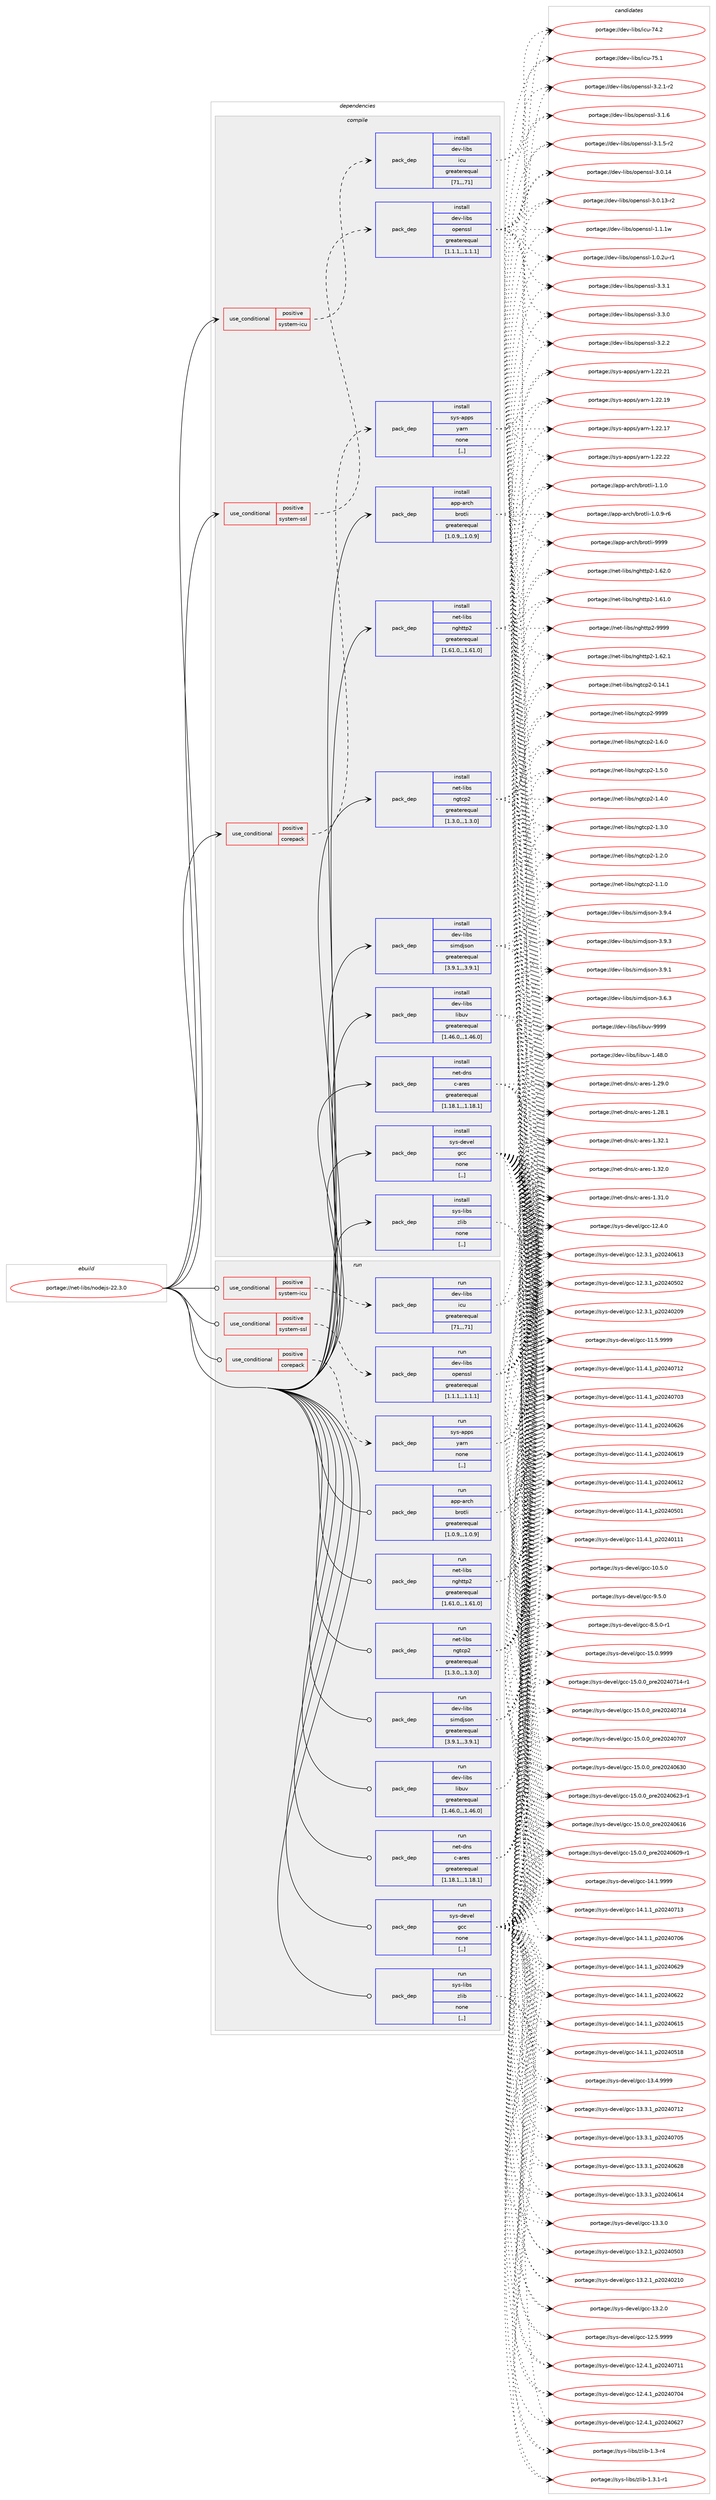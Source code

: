 digraph prolog {

# *************
# Graph options
# *************

newrank=true;
concentrate=true;
compound=true;
graph [rankdir=LR,fontname=Helvetica,fontsize=10,ranksep=1.5];#, ranksep=2.5, nodesep=0.2];
edge  [arrowhead=vee];
node  [fontname=Helvetica,fontsize=10];

# **********
# The ebuild
# **********

subgraph cluster_leftcol {
color=gray;
rank=same;
label=<<i>ebuild</i>>;
id [label="portage://net-libs/nodejs-22.3.0", color=red, width=4, href="../net-libs/nodejs-22.3.0.svg"];
}

# ****************
# The dependencies
# ****************

subgraph cluster_midcol {
color=gray;
label=<<i>dependencies</i>>;
subgraph cluster_compile {
fillcolor="#eeeeee";
style=filled;
label=<<i>compile</i>>;
subgraph cond93689 {
dependency358544 [label=<<TABLE BORDER="0" CELLBORDER="1" CELLSPACING="0" CELLPADDING="4"><TR><TD ROWSPAN="3" CELLPADDING="10">use_conditional</TD></TR><TR><TD>positive</TD></TR><TR><TD>corepack</TD></TR></TABLE>>, shape=none, color=red];
subgraph pack262196 {
dependency358545 [label=<<TABLE BORDER="0" CELLBORDER="1" CELLSPACING="0" CELLPADDING="4" WIDTH="220"><TR><TD ROWSPAN="6" CELLPADDING="30">pack_dep</TD></TR><TR><TD WIDTH="110">install</TD></TR><TR><TD>sys-apps</TD></TR><TR><TD>yarn</TD></TR><TR><TD>none</TD></TR><TR><TD>[,,]</TD></TR></TABLE>>, shape=none, color=blue];
}
dependency358544:e -> dependency358545:w [weight=20,style="dashed",arrowhead="vee"];
}
id:e -> dependency358544:w [weight=20,style="solid",arrowhead="vee"];
subgraph cond93690 {
dependency358546 [label=<<TABLE BORDER="0" CELLBORDER="1" CELLSPACING="0" CELLPADDING="4"><TR><TD ROWSPAN="3" CELLPADDING="10">use_conditional</TD></TR><TR><TD>positive</TD></TR><TR><TD>system-icu</TD></TR></TABLE>>, shape=none, color=red];
subgraph pack262197 {
dependency358547 [label=<<TABLE BORDER="0" CELLBORDER="1" CELLSPACING="0" CELLPADDING="4" WIDTH="220"><TR><TD ROWSPAN="6" CELLPADDING="30">pack_dep</TD></TR><TR><TD WIDTH="110">install</TD></TR><TR><TD>dev-libs</TD></TR><TR><TD>icu</TD></TR><TR><TD>greaterequal</TD></TR><TR><TD>[71,,,71]</TD></TR></TABLE>>, shape=none, color=blue];
}
dependency358546:e -> dependency358547:w [weight=20,style="dashed",arrowhead="vee"];
}
id:e -> dependency358546:w [weight=20,style="solid",arrowhead="vee"];
subgraph cond93691 {
dependency358548 [label=<<TABLE BORDER="0" CELLBORDER="1" CELLSPACING="0" CELLPADDING="4"><TR><TD ROWSPAN="3" CELLPADDING="10">use_conditional</TD></TR><TR><TD>positive</TD></TR><TR><TD>system-ssl</TD></TR></TABLE>>, shape=none, color=red];
subgraph pack262198 {
dependency358549 [label=<<TABLE BORDER="0" CELLBORDER="1" CELLSPACING="0" CELLPADDING="4" WIDTH="220"><TR><TD ROWSPAN="6" CELLPADDING="30">pack_dep</TD></TR><TR><TD WIDTH="110">install</TD></TR><TR><TD>dev-libs</TD></TR><TR><TD>openssl</TD></TR><TR><TD>greaterequal</TD></TR><TR><TD>[1.1.1,,,1.1.1]</TD></TR></TABLE>>, shape=none, color=blue];
}
dependency358548:e -> dependency358549:w [weight=20,style="dashed",arrowhead="vee"];
}
id:e -> dependency358548:w [weight=20,style="solid",arrowhead="vee"];
subgraph pack262199 {
dependency358550 [label=<<TABLE BORDER="0" CELLBORDER="1" CELLSPACING="0" CELLPADDING="4" WIDTH="220"><TR><TD ROWSPAN="6" CELLPADDING="30">pack_dep</TD></TR><TR><TD WIDTH="110">install</TD></TR><TR><TD>app-arch</TD></TR><TR><TD>brotli</TD></TR><TR><TD>greaterequal</TD></TR><TR><TD>[1.0.9,,,1.0.9]</TD></TR></TABLE>>, shape=none, color=blue];
}
id:e -> dependency358550:w [weight=20,style="solid",arrowhead="vee"];
subgraph pack262200 {
dependency358551 [label=<<TABLE BORDER="0" CELLBORDER="1" CELLSPACING="0" CELLPADDING="4" WIDTH="220"><TR><TD ROWSPAN="6" CELLPADDING="30">pack_dep</TD></TR><TR><TD WIDTH="110">install</TD></TR><TR><TD>dev-libs</TD></TR><TR><TD>libuv</TD></TR><TR><TD>greaterequal</TD></TR><TR><TD>[1.46.0,,,1.46.0]</TD></TR></TABLE>>, shape=none, color=blue];
}
id:e -> dependency358551:w [weight=20,style="solid",arrowhead="vee"];
subgraph pack262201 {
dependency358552 [label=<<TABLE BORDER="0" CELLBORDER="1" CELLSPACING="0" CELLPADDING="4" WIDTH="220"><TR><TD ROWSPAN="6" CELLPADDING="30">pack_dep</TD></TR><TR><TD WIDTH="110">install</TD></TR><TR><TD>dev-libs</TD></TR><TR><TD>simdjson</TD></TR><TR><TD>greaterequal</TD></TR><TR><TD>[3.9.1,,,3.9.1]</TD></TR></TABLE>>, shape=none, color=blue];
}
id:e -> dependency358552:w [weight=20,style="solid",arrowhead="vee"];
subgraph pack262202 {
dependency358553 [label=<<TABLE BORDER="0" CELLBORDER="1" CELLSPACING="0" CELLPADDING="4" WIDTH="220"><TR><TD ROWSPAN="6" CELLPADDING="30">pack_dep</TD></TR><TR><TD WIDTH="110">install</TD></TR><TR><TD>net-dns</TD></TR><TR><TD>c-ares</TD></TR><TR><TD>greaterequal</TD></TR><TR><TD>[1.18.1,,,1.18.1]</TD></TR></TABLE>>, shape=none, color=blue];
}
id:e -> dependency358553:w [weight=20,style="solid",arrowhead="vee"];
subgraph pack262203 {
dependency358554 [label=<<TABLE BORDER="0" CELLBORDER="1" CELLSPACING="0" CELLPADDING="4" WIDTH="220"><TR><TD ROWSPAN="6" CELLPADDING="30">pack_dep</TD></TR><TR><TD WIDTH="110">install</TD></TR><TR><TD>net-libs</TD></TR><TR><TD>nghttp2</TD></TR><TR><TD>greaterequal</TD></TR><TR><TD>[1.61.0,,,1.61.0]</TD></TR></TABLE>>, shape=none, color=blue];
}
id:e -> dependency358554:w [weight=20,style="solid",arrowhead="vee"];
subgraph pack262204 {
dependency358555 [label=<<TABLE BORDER="0" CELLBORDER="1" CELLSPACING="0" CELLPADDING="4" WIDTH="220"><TR><TD ROWSPAN="6" CELLPADDING="30">pack_dep</TD></TR><TR><TD WIDTH="110">install</TD></TR><TR><TD>net-libs</TD></TR><TR><TD>ngtcp2</TD></TR><TR><TD>greaterequal</TD></TR><TR><TD>[1.3.0,,,1.3.0]</TD></TR></TABLE>>, shape=none, color=blue];
}
id:e -> dependency358555:w [weight=20,style="solid",arrowhead="vee"];
subgraph pack262205 {
dependency358556 [label=<<TABLE BORDER="0" CELLBORDER="1" CELLSPACING="0" CELLPADDING="4" WIDTH="220"><TR><TD ROWSPAN="6" CELLPADDING="30">pack_dep</TD></TR><TR><TD WIDTH="110">install</TD></TR><TR><TD>sys-devel</TD></TR><TR><TD>gcc</TD></TR><TR><TD>none</TD></TR><TR><TD>[,,]</TD></TR></TABLE>>, shape=none, color=blue];
}
id:e -> dependency358556:w [weight=20,style="solid",arrowhead="vee"];
subgraph pack262206 {
dependency358557 [label=<<TABLE BORDER="0" CELLBORDER="1" CELLSPACING="0" CELLPADDING="4" WIDTH="220"><TR><TD ROWSPAN="6" CELLPADDING="30">pack_dep</TD></TR><TR><TD WIDTH="110">install</TD></TR><TR><TD>sys-libs</TD></TR><TR><TD>zlib</TD></TR><TR><TD>none</TD></TR><TR><TD>[,,]</TD></TR></TABLE>>, shape=none, color=blue];
}
id:e -> dependency358557:w [weight=20,style="solid",arrowhead="vee"];
}
subgraph cluster_compileandrun {
fillcolor="#eeeeee";
style=filled;
label=<<i>compile and run</i>>;
}
subgraph cluster_run {
fillcolor="#eeeeee";
style=filled;
label=<<i>run</i>>;
subgraph cond93692 {
dependency358558 [label=<<TABLE BORDER="0" CELLBORDER="1" CELLSPACING="0" CELLPADDING="4"><TR><TD ROWSPAN="3" CELLPADDING="10">use_conditional</TD></TR><TR><TD>positive</TD></TR><TR><TD>corepack</TD></TR></TABLE>>, shape=none, color=red];
subgraph pack262207 {
dependency358559 [label=<<TABLE BORDER="0" CELLBORDER="1" CELLSPACING="0" CELLPADDING="4" WIDTH="220"><TR><TD ROWSPAN="6" CELLPADDING="30">pack_dep</TD></TR><TR><TD WIDTH="110">run</TD></TR><TR><TD>sys-apps</TD></TR><TR><TD>yarn</TD></TR><TR><TD>none</TD></TR><TR><TD>[,,]</TD></TR></TABLE>>, shape=none, color=blue];
}
dependency358558:e -> dependency358559:w [weight=20,style="dashed",arrowhead="vee"];
}
id:e -> dependency358558:w [weight=20,style="solid",arrowhead="odot"];
subgraph cond93693 {
dependency358560 [label=<<TABLE BORDER="0" CELLBORDER="1" CELLSPACING="0" CELLPADDING="4"><TR><TD ROWSPAN="3" CELLPADDING="10">use_conditional</TD></TR><TR><TD>positive</TD></TR><TR><TD>system-icu</TD></TR></TABLE>>, shape=none, color=red];
subgraph pack262208 {
dependency358561 [label=<<TABLE BORDER="0" CELLBORDER="1" CELLSPACING="0" CELLPADDING="4" WIDTH="220"><TR><TD ROWSPAN="6" CELLPADDING="30">pack_dep</TD></TR><TR><TD WIDTH="110">run</TD></TR><TR><TD>dev-libs</TD></TR><TR><TD>icu</TD></TR><TR><TD>greaterequal</TD></TR><TR><TD>[71,,,71]</TD></TR></TABLE>>, shape=none, color=blue];
}
dependency358560:e -> dependency358561:w [weight=20,style="dashed",arrowhead="vee"];
}
id:e -> dependency358560:w [weight=20,style="solid",arrowhead="odot"];
subgraph cond93694 {
dependency358562 [label=<<TABLE BORDER="0" CELLBORDER="1" CELLSPACING="0" CELLPADDING="4"><TR><TD ROWSPAN="3" CELLPADDING="10">use_conditional</TD></TR><TR><TD>positive</TD></TR><TR><TD>system-ssl</TD></TR></TABLE>>, shape=none, color=red];
subgraph pack262209 {
dependency358563 [label=<<TABLE BORDER="0" CELLBORDER="1" CELLSPACING="0" CELLPADDING="4" WIDTH="220"><TR><TD ROWSPAN="6" CELLPADDING="30">pack_dep</TD></TR><TR><TD WIDTH="110">run</TD></TR><TR><TD>dev-libs</TD></TR><TR><TD>openssl</TD></TR><TR><TD>greaterequal</TD></TR><TR><TD>[1.1.1,,,1.1.1]</TD></TR></TABLE>>, shape=none, color=blue];
}
dependency358562:e -> dependency358563:w [weight=20,style="dashed",arrowhead="vee"];
}
id:e -> dependency358562:w [weight=20,style="solid",arrowhead="odot"];
subgraph pack262210 {
dependency358564 [label=<<TABLE BORDER="0" CELLBORDER="1" CELLSPACING="0" CELLPADDING="4" WIDTH="220"><TR><TD ROWSPAN="6" CELLPADDING="30">pack_dep</TD></TR><TR><TD WIDTH="110">run</TD></TR><TR><TD>app-arch</TD></TR><TR><TD>brotli</TD></TR><TR><TD>greaterequal</TD></TR><TR><TD>[1.0.9,,,1.0.9]</TD></TR></TABLE>>, shape=none, color=blue];
}
id:e -> dependency358564:w [weight=20,style="solid",arrowhead="odot"];
subgraph pack262211 {
dependency358565 [label=<<TABLE BORDER="0" CELLBORDER="1" CELLSPACING="0" CELLPADDING="4" WIDTH="220"><TR><TD ROWSPAN="6" CELLPADDING="30">pack_dep</TD></TR><TR><TD WIDTH="110">run</TD></TR><TR><TD>dev-libs</TD></TR><TR><TD>libuv</TD></TR><TR><TD>greaterequal</TD></TR><TR><TD>[1.46.0,,,1.46.0]</TD></TR></TABLE>>, shape=none, color=blue];
}
id:e -> dependency358565:w [weight=20,style="solid",arrowhead="odot"];
subgraph pack262212 {
dependency358566 [label=<<TABLE BORDER="0" CELLBORDER="1" CELLSPACING="0" CELLPADDING="4" WIDTH="220"><TR><TD ROWSPAN="6" CELLPADDING="30">pack_dep</TD></TR><TR><TD WIDTH="110">run</TD></TR><TR><TD>dev-libs</TD></TR><TR><TD>simdjson</TD></TR><TR><TD>greaterequal</TD></TR><TR><TD>[3.9.1,,,3.9.1]</TD></TR></TABLE>>, shape=none, color=blue];
}
id:e -> dependency358566:w [weight=20,style="solid",arrowhead="odot"];
subgraph pack262213 {
dependency358567 [label=<<TABLE BORDER="0" CELLBORDER="1" CELLSPACING="0" CELLPADDING="4" WIDTH="220"><TR><TD ROWSPAN="6" CELLPADDING="30">pack_dep</TD></TR><TR><TD WIDTH="110">run</TD></TR><TR><TD>net-dns</TD></TR><TR><TD>c-ares</TD></TR><TR><TD>greaterequal</TD></TR><TR><TD>[1.18.1,,,1.18.1]</TD></TR></TABLE>>, shape=none, color=blue];
}
id:e -> dependency358567:w [weight=20,style="solid",arrowhead="odot"];
subgraph pack262214 {
dependency358568 [label=<<TABLE BORDER="0" CELLBORDER="1" CELLSPACING="0" CELLPADDING="4" WIDTH="220"><TR><TD ROWSPAN="6" CELLPADDING="30">pack_dep</TD></TR><TR><TD WIDTH="110">run</TD></TR><TR><TD>net-libs</TD></TR><TR><TD>nghttp2</TD></TR><TR><TD>greaterequal</TD></TR><TR><TD>[1.61.0,,,1.61.0]</TD></TR></TABLE>>, shape=none, color=blue];
}
id:e -> dependency358568:w [weight=20,style="solid",arrowhead="odot"];
subgraph pack262215 {
dependency358569 [label=<<TABLE BORDER="0" CELLBORDER="1" CELLSPACING="0" CELLPADDING="4" WIDTH="220"><TR><TD ROWSPAN="6" CELLPADDING="30">pack_dep</TD></TR><TR><TD WIDTH="110">run</TD></TR><TR><TD>net-libs</TD></TR><TR><TD>ngtcp2</TD></TR><TR><TD>greaterequal</TD></TR><TR><TD>[1.3.0,,,1.3.0]</TD></TR></TABLE>>, shape=none, color=blue];
}
id:e -> dependency358569:w [weight=20,style="solid",arrowhead="odot"];
subgraph pack262216 {
dependency358570 [label=<<TABLE BORDER="0" CELLBORDER="1" CELLSPACING="0" CELLPADDING="4" WIDTH="220"><TR><TD ROWSPAN="6" CELLPADDING="30">pack_dep</TD></TR><TR><TD WIDTH="110">run</TD></TR><TR><TD>sys-devel</TD></TR><TR><TD>gcc</TD></TR><TR><TD>none</TD></TR><TR><TD>[,,]</TD></TR></TABLE>>, shape=none, color=blue];
}
id:e -> dependency358570:w [weight=20,style="solid",arrowhead="odot"];
subgraph pack262217 {
dependency358571 [label=<<TABLE BORDER="0" CELLBORDER="1" CELLSPACING="0" CELLPADDING="4" WIDTH="220"><TR><TD ROWSPAN="6" CELLPADDING="30">pack_dep</TD></TR><TR><TD WIDTH="110">run</TD></TR><TR><TD>sys-libs</TD></TR><TR><TD>zlib</TD></TR><TR><TD>none</TD></TR><TR><TD>[,,]</TD></TR></TABLE>>, shape=none, color=blue];
}
id:e -> dependency358571:w [weight=20,style="solid",arrowhead="odot"];
}
}

# **************
# The candidates
# **************

subgraph cluster_choices {
rank=same;
color=gray;
label=<<i>candidates</i>>;

subgraph choice262196 {
color=black;
nodesep=1;
choice115121115459711211211547121971141104549465050465050 [label="portage://sys-apps/yarn-1.22.22", color=red, width=4,href="../sys-apps/yarn-1.22.22.svg"];
choice115121115459711211211547121971141104549465050465049 [label="portage://sys-apps/yarn-1.22.21", color=red, width=4,href="../sys-apps/yarn-1.22.21.svg"];
choice115121115459711211211547121971141104549465050464957 [label="portage://sys-apps/yarn-1.22.19", color=red, width=4,href="../sys-apps/yarn-1.22.19.svg"];
choice115121115459711211211547121971141104549465050464955 [label="portage://sys-apps/yarn-1.22.17", color=red, width=4,href="../sys-apps/yarn-1.22.17.svg"];
dependency358545:e -> choice115121115459711211211547121971141104549465050465050:w [style=dotted,weight="100"];
dependency358545:e -> choice115121115459711211211547121971141104549465050465049:w [style=dotted,weight="100"];
dependency358545:e -> choice115121115459711211211547121971141104549465050464957:w [style=dotted,weight="100"];
dependency358545:e -> choice115121115459711211211547121971141104549465050464955:w [style=dotted,weight="100"];
}
subgraph choice262197 {
color=black;
nodesep=1;
choice100101118451081059811547105991174555534649 [label="portage://dev-libs/icu-75.1", color=red, width=4,href="../dev-libs/icu-75.1.svg"];
choice100101118451081059811547105991174555524650 [label="portage://dev-libs/icu-74.2", color=red, width=4,href="../dev-libs/icu-74.2.svg"];
dependency358547:e -> choice100101118451081059811547105991174555534649:w [style=dotted,weight="100"];
dependency358547:e -> choice100101118451081059811547105991174555524650:w [style=dotted,weight="100"];
}
subgraph choice262198 {
color=black;
nodesep=1;
choice100101118451081059811547111112101110115115108455146514649 [label="portage://dev-libs/openssl-3.3.1", color=red, width=4,href="../dev-libs/openssl-3.3.1.svg"];
choice100101118451081059811547111112101110115115108455146514648 [label="portage://dev-libs/openssl-3.3.0", color=red, width=4,href="../dev-libs/openssl-3.3.0.svg"];
choice100101118451081059811547111112101110115115108455146504650 [label="portage://dev-libs/openssl-3.2.2", color=red, width=4,href="../dev-libs/openssl-3.2.2.svg"];
choice1001011184510810598115471111121011101151151084551465046494511450 [label="portage://dev-libs/openssl-3.2.1-r2", color=red, width=4,href="../dev-libs/openssl-3.2.1-r2.svg"];
choice100101118451081059811547111112101110115115108455146494654 [label="portage://dev-libs/openssl-3.1.6", color=red, width=4,href="../dev-libs/openssl-3.1.6.svg"];
choice1001011184510810598115471111121011101151151084551464946534511450 [label="portage://dev-libs/openssl-3.1.5-r2", color=red, width=4,href="../dev-libs/openssl-3.1.5-r2.svg"];
choice10010111845108105981154711111210111011511510845514648464952 [label="portage://dev-libs/openssl-3.0.14", color=red, width=4,href="../dev-libs/openssl-3.0.14.svg"];
choice100101118451081059811547111112101110115115108455146484649514511450 [label="portage://dev-libs/openssl-3.0.13-r2", color=red, width=4,href="../dev-libs/openssl-3.0.13-r2.svg"];
choice100101118451081059811547111112101110115115108454946494649119 [label="portage://dev-libs/openssl-1.1.1w", color=red, width=4,href="../dev-libs/openssl-1.1.1w.svg"];
choice1001011184510810598115471111121011101151151084549464846501174511449 [label="portage://dev-libs/openssl-1.0.2u-r1", color=red, width=4,href="../dev-libs/openssl-1.0.2u-r1.svg"];
dependency358549:e -> choice100101118451081059811547111112101110115115108455146514649:w [style=dotted,weight="100"];
dependency358549:e -> choice100101118451081059811547111112101110115115108455146514648:w [style=dotted,weight="100"];
dependency358549:e -> choice100101118451081059811547111112101110115115108455146504650:w [style=dotted,weight="100"];
dependency358549:e -> choice1001011184510810598115471111121011101151151084551465046494511450:w [style=dotted,weight="100"];
dependency358549:e -> choice100101118451081059811547111112101110115115108455146494654:w [style=dotted,weight="100"];
dependency358549:e -> choice1001011184510810598115471111121011101151151084551464946534511450:w [style=dotted,weight="100"];
dependency358549:e -> choice10010111845108105981154711111210111011511510845514648464952:w [style=dotted,weight="100"];
dependency358549:e -> choice100101118451081059811547111112101110115115108455146484649514511450:w [style=dotted,weight="100"];
dependency358549:e -> choice100101118451081059811547111112101110115115108454946494649119:w [style=dotted,weight="100"];
dependency358549:e -> choice1001011184510810598115471111121011101151151084549464846501174511449:w [style=dotted,weight="100"];
}
subgraph choice262199 {
color=black;
nodesep=1;
choice9711211245971149910447981141111161081054557575757 [label="portage://app-arch/brotli-9999", color=red, width=4,href="../app-arch/brotli-9999.svg"];
choice971121124597114991044798114111116108105454946494648 [label="portage://app-arch/brotli-1.1.0", color=red, width=4,href="../app-arch/brotli-1.1.0.svg"];
choice9711211245971149910447981141111161081054549464846574511454 [label="portage://app-arch/brotli-1.0.9-r6", color=red, width=4,href="../app-arch/brotli-1.0.9-r6.svg"];
dependency358550:e -> choice9711211245971149910447981141111161081054557575757:w [style=dotted,weight="100"];
dependency358550:e -> choice971121124597114991044798114111116108105454946494648:w [style=dotted,weight="100"];
dependency358550:e -> choice9711211245971149910447981141111161081054549464846574511454:w [style=dotted,weight="100"];
}
subgraph choice262200 {
color=black;
nodesep=1;
choice100101118451081059811547108105981171184557575757 [label="portage://dev-libs/libuv-9999", color=red, width=4,href="../dev-libs/libuv-9999.svg"];
choice1001011184510810598115471081059811711845494652564648 [label="portage://dev-libs/libuv-1.48.0", color=red, width=4,href="../dev-libs/libuv-1.48.0.svg"];
dependency358551:e -> choice100101118451081059811547108105981171184557575757:w [style=dotted,weight="100"];
dependency358551:e -> choice1001011184510810598115471081059811711845494652564648:w [style=dotted,weight="100"];
}
subgraph choice262201 {
color=black;
nodesep=1;
choice100101118451081059811547115105109100106115111110455146574652 [label="portage://dev-libs/simdjson-3.9.4", color=red, width=4,href="../dev-libs/simdjson-3.9.4.svg"];
choice100101118451081059811547115105109100106115111110455146574651 [label="portage://dev-libs/simdjson-3.9.3", color=red, width=4,href="../dev-libs/simdjson-3.9.3.svg"];
choice100101118451081059811547115105109100106115111110455146574649 [label="portage://dev-libs/simdjson-3.9.1", color=red, width=4,href="../dev-libs/simdjson-3.9.1.svg"];
choice100101118451081059811547115105109100106115111110455146544651 [label="portage://dev-libs/simdjson-3.6.3", color=red, width=4,href="../dev-libs/simdjson-3.6.3.svg"];
dependency358552:e -> choice100101118451081059811547115105109100106115111110455146574652:w [style=dotted,weight="100"];
dependency358552:e -> choice100101118451081059811547115105109100106115111110455146574651:w [style=dotted,weight="100"];
dependency358552:e -> choice100101118451081059811547115105109100106115111110455146574649:w [style=dotted,weight="100"];
dependency358552:e -> choice100101118451081059811547115105109100106115111110455146544651:w [style=dotted,weight="100"];
}
subgraph choice262202 {
color=black;
nodesep=1;
choice110101116451001101154799459711410111545494651504649 [label="portage://net-dns/c-ares-1.32.1", color=red, width=4,href="../net-dns/c-ares-1.32.1.svg"];
choice110101116451001101154799459711410111545494651504648 [label="portage://net-dns/c-ares-1.32.0", color=red, width=4,href="../net-dns/c-ares-1.32.0.svg"];
choice110101116451001101154799459711410111545494651494648 [label="portage://net-dns/c-ares-1.31.0", color=red, width=4,href="../net-dns/c-ares-1.31.0.svg"];
choice110101116451001101154799459711410111545494650574648 [label="portage://net-dns/c-ares-1.29.0", color=red, width=4,href="../net-dns/c-ares-1.29.0.svg"];
choice110101116451001101154799459711410111545494650564649 [label="portage://net-dns/c-ares-1.28.1", color=red, width=4,href="../net-dns/c-ares-1.28.1.svg"];
dependency358553:e -> choice110101116451001101154799459711410111545494651504649:w [style=dotted,weight="100"];
dependency358553:e -> choice110101116451001101154799459711410111545494651504648:w [style=dotted,weight="100"];
dependency358553:e -> choice110101116451001101154799459711410111545494651494648:w [style=dotted,weight="100"];
dependency358553:e -> choice110101116451001101154799459711410111545494650574648:w [style=dotted,weight="100"];
dependency358553:e -> choice110101116451001101154799459711410111545494650564649:w [style=dotted,weight="100"];
}
subgraph choice262203 {
color=black;
nodesep=1;
choice110101116451081059811547110103104116116112504557575757 [label="portage://net-libs/nghttp2-9999", color=red, width=4,href="../net-libs/nghttp2-9999.svg"];
choice1101011164510810598115471101031041161161125045494654504649 [label="portage://net-libs/nghttp2-1.62.1", color=red, width=4,href="../net-libs/nghttp2-1.62.1.svg"];
choice1101011164510810598115471101031041161161125045494654504648 [label="portage://net-libs/nghttp2-1.62.0", color=red, width=4,href="../net-libs/nghttp2-1.62.0.svg"];
choice1101011164510810598115471101031041161161125045494654494648 [label="portage://net-libs/nghttp2-1.61.0", color=red, width=4,href="../net-libs/nghttp2-1.61.0.svg"];
dependency358554:e -> choice110101116451081059811547110103104116116112504557575757:w [style=dotted,weight="100"];
dependency358554:e -> choice1101011164510810598115471101031041161161125045494654504649:w [style=dotted,weight="100"];
dependency358554:e -> choice1101011164510810598115471101031041161161125045494654504648:w [style=dotted,weight="100"];
dependency358554:e -> choice1101011164510810598115471101031041161161125045494654494648:w [style=dotted,weight="100"];
}
subgraph choice262204 {
color=black;
nodesep=1;
choice11010111645108105981154711010311699112504557575757 [label="portage://net-libs/ngtcp2-9999", color=red, width=4,href="../net-libs/ngtcp2-9999.svg"];
choice1101011164510810598115471101031169911250454946544648 [label="portage://net-libs/ngtcp2-1.6.0", color=red, width=4,href="../net-libs/ngtcp2-1.6.0.svg"];
choice1101011164510810598115471101031169911250454946534648 [label="portage://net-libs/ngtcp2-1.5.0", color=red, width=4,href="../net-libs/ngtcp2-1.5.0.svg"];
choice1101011164510810598115471101031169911250454946524648 [label="portage://net-libs/ngtcp2-1.4.0", color=red, width=4,href="../net-libs/ngtcp2-1.4.0.svg"];
choice1101011164510810598115471101031169911250454946514648 [label="portage://net-libs/ngtcp2-1.3.0", color=red, width=4,href="../net-libs/ngtcp2-1.3.0.svg"];
choice1101011164510810598115471101031169911250454946504648 [label="portage://net-libs/ngtcp2-1.2.0", color=red, width=4,href="../net-libs/ngtcp2-1.2.0.svg"];
choice1101011164510810598115471101031169911250454946494648 [label="portage://net-libs/ngtcp2-1.1.0", color=red, width=4,href="../net-libs/ngtcp2-1.1.0.svg"];
choice110101116451081059811547110103116991125045484649524649 [label="portage://net-libs/ngtcp2-0.14.1", color=red, width=4,href="../net-libs/ngtcp2-0.14.1.svg"];
dependency358555:e -> choice11010111645108105981154711010311699112504557575757:w [style=dotted,weight="100"];
dependency358555:e -> choice1101011164510810598115471101031169911250454946544648:w [style=dotted,weight="100"];
dependency358555:e -> choice1101011164510810598115471101031169911250454946534648:w [style=dotted,weight="100"];
dependency358555:e -> choice1101011164510810598115471101031169911250454946524648:w [style=dotted,weight="100"];
dependency358555:e -> choice1101011164510810598115471101031169911250454946514648:w [style=dotted,weight="100"];
dependency358555:e -> choice1101011164510810598115471101031169911250454946504648:w [style=dotted,weight="100"];
dependency358555:e -> choice1101011164510810598115471101031169911250454946494648:w [style=dotted,weight="100"];
dependency358555:e -> choice110101116451081059811547110103116991125045484649524649:w [style=dotted,weight="100"];
}
subgraph choice262205 {
color=black;
nodesep=1;
choice1151211154510010111810110847103999945495346484657575757 [label="portage://sys-devel/gcc-15.0.9999", color=red, width=4,href="../sys-devel/gcc-15.0.9999.svg"];
choice11512111545100101118101108471039999454953464846489511211410150485052485549524511449 [label="portage://sys-devel/gcc-15.0.0_pre20240714-r1", color=red, width=4,href="../sys-devel/gcc-15.0.0_pre20240714-r1.svg"];
choice1151211154510010111810110847103999945495346484648951121141015048505248554952 [label="portage://sys-devel/gcc-15.0.0_pre20240714", color=red, width=4,href="../sys-devel/gcc-15.0.0_pre20240714.svg"];
choice1151211154510010111810110847103999945495346484648951121141015048505248554855 [label="portage://sys-devel/gcc-15.0.0_pre20240707", color=red, width=4,href="../sys-devel/gcc-15.0.0_pre20240707.svg"];
choice1151211154510010111810110847103999945495346484648951121141015048505248545148 [label="portage://sys-devel/gcc-15.0.0_pre20240630", color=red, width=4,href="../sys-devel/gcc-15.0.0_pre20240630.svg"];
choice11512111545100101118101108471039999454953464846489511211410150485052485450514511449 [label="portage://sys-devel/gcc-15.0.0_pre20240623-r1", color=red, width=4,href="../sys-devel/gcc-15.0.0_pre20240623-r1.svg"];
choice1151211154510010111810110847103999945495346484648951121141015048505248544954 [label="portage://sys-devel/gcc-15.0.0_pre20240616", color=red, width=4,href="../sys-devel/gcc-15.0.0_pre20240616.svg"];
choice11512111545100101118101108471039999454953464846489511211410150485052485448574511449 [label="portage://sys-devel/gcc-15.0.0_pre20240609-r1", color=red, width=4,href="../sys-devel/gcc-15.0.0_pre20240609-r1.svg"];
choice1151211154510010111810110847103999945495246494657575757 [label="portage://sys-devel/gcc-14.1.9999", color=red, width=4,href="../sys-devel/gcc-14.1.9999.svg"];
choice1151211154510010111810110847103999945495246494649951125048505248554951 [label="portage://sys-devel/gcc-14.1.1_p20240713", color=red, width=4,href="../sys-devel/gcc-14.1.1_p20240713.svg"];
choice1151211154510010111810110847103999945495246494649951125048505248554854 [label="portage://sys-devel/gcc-14.1.1_p20240706", color=red, width=4,href="../sys-devel/gcc-14.1.1_p20240706.svg"];
choice1151211154510010111810110847103999945495246494649951125048505248545057 [label="portage://sys-devel/gcc-14.1.1_p20240629", color=red, width=4,href="../sys-devel/gcc-14.1.1_p20240629.svg"];
choice1151211154510010111810110847103999945495246494649951125048505248545050 [label="portage://sys-devel/gcc-14.1.1_p20240622", color=red, width=4,href="../sys-devel/gcc-14.1.1_p20240622.svg"];
choice1151211154510010111810110847103999945495246494649951125048505248544953 [label="portage://sys-devel/gcc-14.1.1_p20240615", color=red, width=4,href="../sys-devel/gcc-14.1.1_p20240615.svg"];
choice1151211154510010111810110847103999945495246494649951125048505248534956 [label="portage://sys-devel/gcc-14.1.1_p20240518", color=red, width=4,href="../sys-devel/gcc-14.1.1_p20240518.svg"];
choice1151211154510010111810110847103999945495146524657575757 [label="portage://sys-devel/gcc-13.4.9999", color=red, width=4,href="../sys-devel/gcc-13.4.9999.svg"];
choice1151211154510010111810110847103999945495146514649951125048505248554950 [label="portage://sys-devel/gcc-13.3.1_p20240712", color=red, width=4,href="../sys-devel/gcc-13.3.1_p20240712.svg"];
choice1151211154510010111810110847103999945495146514649951125048505248554853 [label="portage://sys-devel/gcc-13.3.1_p20240705", color=red, width=4,href="../sys-devel/gcc-13.3.1_p20240705.svg"];
choice1151211154510010111810110847103999945495146514649951125048505248545056 [label="portage://sys-devel/gcc-13.3.1_p20240628", color=red, width=4,href="../sys-devel/gcc-13.3.1_p20240628.svg"];
choice1151211154510010111810110847103999945495146514649951125048505248544952 [label="portage://sys-devel/gcc-13.3.1_p20240614", color=red, width=4,href="../sys-devel/gcc-13.3.1_p20240614.svg"];
choice1151211154510010111810110847103999945495146514648 [label="portage://sys-devel/gcc-13.3.0", color=red, width=4,href="../sys-devel/gcc-13.3.0.svg"];
choice1151211154510010111810110847103999945495146504649951125048505248534851 [label="portage://sys-devel/gcc-13.2.1_p20240503", color=red, width=4,href="../sys-devel/gcc-13.2.1_p20240503.svg"];
choice1151211154510010111810110847103999945495146504649951125048505248504948 [label="portage://sys-devel/gcc-13.2.1_p20240210", color=red, width=4,href="../sys-devel/gcc-13.2.1_p20240210.svg"];
choice1151211154510010111810110847103999945495146504648 [label="portage://sys-devel/gcc-13.2.0", color=red, width=4,href="../sys-devel/gcc-13.2.0.svg"];
choice1151211154510010111810110847103999945495046534657575757 [label="portage://sys-devel/gcc-12.5.9999", color=red, width=4,href="../sys-devel/gcc-12.5.9999.svg"];
choice1151211154510010111810110847103999945495046524649951125048505248554949 [label="portage://sys-devel/gcc-12.4.1_p20240711", color=red, width=4,href="../sys-devel/gcc-12.4.1_p20240711.svg"];
choice1151211154510010111810110847103999945495046524649951125048505248554852 [label="portage://sys-devel/gcc-12.4.1_p20240704", color=red, width=4,href="../sys-devel/gcc-12.4.1_p20240704.svg"];
choice1151211154510010111810110847103999945495046524649951125048505248545055 [label="portage://sys-devel/gcc-12.4.1_p20240627", color=red, width=4,href="../sys-devel/gcc-12.4.1_p20240627.svg"];
choice1151211154510010111810110847103999945495046524648 [label="portage://sys-devel/gcc-12.4.0", color=red, width=4,href="../sys-devel/gcc-12.4.0.svg"];
choice1151211154510010111810110847103999945495046514649951125048505248544951 [label="portage://sys-devel/gcc-12.3.1_p20240613", color=red, width=4,href="../sys-devel/gcc-12.3.1_p20240613.svg"];
choice1151211154510010111810110847103999945495046514649951125048505248534850 [label="portage://sys-devel/gcc-12.3.1_p20240502", color=red, width=4,href="../sys-devel/gcc-12.3.1_p20240502.svg"];
choice1151211154510010111810110847103999945495046514649951125048505248504857 [label="portage://sys-devel/gcc-12.3.1_p20240209", color=red, width=4,href="../sys-devel/gcc-12.3.1_p20240209.svg"];
choice1151211154510010111810110847103999945494946534657575757 [label="portage://sys-devel/gcc-11.5.9999", color=red, width=4,href="../sys-devel/gcc-11.5.9999.svg"];
choice1151211154510010111810110847103999945494946524649951125048505248554950 [label="portage://sys-devel/gcc-11.4.1_p20240712", color=red, width=4,href="../sys-devel/gcc-11.4.1_p20240712.svg"];
choice1151211154510010111810110847103999945494946524649951125048505248554851 [label="portage://sys-devel/gcc-11.4.1_p20240703", color=red, width=4,href="../sys-devel/gcc-11.4.1_p20240703.svg"];
choice1151211154510010111810110847103999945494946524649951125048505248545054 [label="portage://sys-devel/gcc-11.4.1_p20240626", color=red, width=4,href="../sys-devel/gcc-11.4.1_p20240626.svg"];
choice1151211154510010111810110847103999945494946524649951125048505248544957 [label="portage://sys-devel/gcc-11.4.1_p20240619", color=red, width=4,href="../sys-devel/gcc-11.4.1_p20240619.svg"];
choice1151211154510010111810110847103999945494946524649951125048505248544950 [label="portage://sys-devel/gcc-11.4.1_p20240612", color=red, width=4,href="../sys-devel/gcc-11.4.1_p20240612.svg"];
choice1151211154510010111810110847103999945494946524649951125048505248534849 [label="portage://sys-devel/gcc-11.4.1_p20240501", color=red, width=4,href="../sys-devel/gcc-11.4.1_p20240501.svg"];
choice1151211154510010111810110847103999945494946524649951125048505248494949 [label="portage://sys-devel/gcc-11.4.1_p20240111", color=red, width=4,href="../sys-devel/gcc-11.4.1_p20240111.svg"];
choice1151211154510010111810110847103999945494846534648 [label="portage://sys-devel/gcc-10.5.0", color=red, width=4,href="../sys-devel/gcc-10.5.0.svg"];
choice11512111545100101118101108471039999455746534648 [label="portage://sys-devel/gcc-9.5.0", color=red, width=4,href="../sys-devel/gcc-9.5.0.svg"];
choice115121115451001011181011084710399994556465346484511449 [label="portage://sys-devel/gcc-8.5.0-r1", color=red, width=4,href="../sys-devel/gcc-8.5.0-r1.svg"];
dependency358556:e -> choice1151211154510010111810110847103999945495346484657575757:w [style=dotted,weight="100"];
dependency358556:e -> choice11512111545100101118101108471039999454953464846489511211410150485052485549524511449:w [style=dotted,weight="100"];
dependency358556:e -> choice1151211154510010111810110847103999945495346484648951121141015048505248554952:w [style=dotted,weight="100"];
dependency358556:e -> choice1151211154510010111810110847103999945495346484648951121141015048505248554855:w [style=dotted,weight="100"];
dependency358556:e -> choice1151211154510010111810110847103999945495346484648951121141015048505248545148:w [style=dotted,weight="100"];
dependency358556:e -> choice11512111545100101118101108471039999454953464846489511211410150485052485450514511449:w [style=dotted,weight="100"];
dependency358556:e -> choice1151211154510010111810110847103999945495346484648951121141015048505248544954:w [style=dotted,weight="100"];
dependency358556:e -> choice11512111545100101118101108471039999454953464846489511211410150485052485448574511449:w [style=dotted,weight="100"];
dependency358556:e -> choice1151211154510010111810110847103999945495246494657575757:w [style=dotted,weight="100"];
dependency358556:e -> choice1151211154510010111810110847103999945495246494649951125048505248554951:w [style=dotted,weight="100"];
dependency358556:e -> choice1151211154510010111810110847103999945495246494649951125048505248554854:w [style=dotted,weight="100"];
dependency358556:e -> choice1151211154510010111810110847103999945495246494649951125048505248545057:w [style=dotted,weight="100"];
dependency358556:e -> choice1151211154510010111810110847103999945495246494649951125048505248545050:w [style=dotted,weight="100"];
dependency358556:e -> choice1151211154510010111810110847103999945495246494649951125048505248544953:w [style=dotted,weight="100"];
dependency358556:e -> choice1151211154510010111810110847103999945495246494649951125048505248534956:w [style=dotted,weight="100"];
dependency358556:e -> choice1151211154510010111810110847103999945495146524657575757:w [style=dotted,weight="100"];
dependency358556:e -> choice1151211154510010111810110847103999945495146514649951125048505248554950:w [style=dotted,weight="100"];
dependency358556:e -> choice1151211154510010111810110847103999945495146514649951125048505248554853:w [style=dotted,weight="100"];
dependency358556:e -> choice1151211154510010111810110847103999945495146514649951125048505248545056:w [style=dotted,weight="100"];
dependency358556:e -> choice1151211154510010111810110847103999945495146514649951125048505248544952:w [style=dotted,weight="100"];
dependency358556:e -> choice1151211154510010111810110847103999945495146514648:w [style=dotted,weight="100"];
dependency358556:e -> choice1151211154510010111810110847103999945495146504649951125048505248534851:w [style=dotted,weight="100"];
dependency358556:e -> choice1151211154510010111810110847103999945495146504649951125048505248504948:w [style=dotted,weight="100"];
dependency358556:e -> choice1151211154510010111810110847103999945495146504648:w [style=dotted,weight="100"];
dependency358556:e -> choice1151211154510010111810110847103999945495046534657575757:w [style=dotted,weight="100"];
dependency358556:e -> choice1151211154510010111810110847103999945495046524649951125048505248554949:w [style=dotted,weight="100"];
dependency358556:e -> choice1151211154510010111810110847103999945495046524649951125048505248554852:w [style=dotted,weight="100"];
dependency358556:e -> choice1151211154510010111810110847103999945495046524649951125048505248545055:w [style=dotted,weight="100"];
dependency358556:e -> choice1151211154510010111810110847103999945495046524648:w [style=dotted,weight="100"];
dependency358556:e -> choice1151211154510010111810110847103999945495046514649951125048505248544951:w [style=dotted,weight="100"];
dependency358556:e -> choice1151211154510010111810110847103999945495046514649951125048505248534850:w [style=dotted,weight="100"];
dependency358556:e -> choice1151211154510010111810110847103999945495046514649951125048505248504857:w [style=dotted,weight="100"];
dependency358556:e -> choice1151211154510010111810110847103999945494946534657575757:w [style=dotted,weight="100"];
dependency358556:e -> choice1151211154510010111810110847103999945494946524649951125048505248554950:w [style=dotted,weight="100"];
dependency358556:e -> choice1151211154510010111810110847103999945494946524649951125048505248554851:w [style=dotted,weight="100"];
dependency358556:e -> choice1151211154510010111810110847103999945494946524649951125048505248545054:w [style=dotted,weight="100"];
dependency358556:e -> choice1151211154510010111810110847103999945494946524649951125048505248544957:w [style=dotted,weight="100"];
dependency358556:e -> choice1151211154510010111810110847103999945494946524649951125048505248544950:w [style=dotted,weight="100"];
dependency358556:e -> choice1151211154510010111810110847103999945494946524649951125048505248534849:w [style=dotted,weight="100"];
dependency358556:e -> choice1151211154510010111810110847103999945494946524649951125048505248494949:w [style=dotted,weight="100"];
dependency358556:e -> choice1151211154510010111810110847103999945494846534648:w [style=dotted,weight="100"];
dependency358556:e -> choice11512111545100101118101108471039999455746534648:w [style=dotted,weight="100"];
dependency358556:e -> choice115121115451001011181011084710399994556465346484511449:w [style=dotted,weight="100"];
}
subgraph choice262206 {
color=black;
nodesep=1;
choice115121115451081059811547122108105984549465146494511449 [label="portage://sys-libs/zlib-1.3.1-r1", color=red, width=4,href="../sys-libs/zlib-1.3.1-r1.svg"];
choice11512111545108105981154712210810598454946514511452 [label="portage://sys-libs/zlib-1.3-r4", color=red, width=4,href="../sys-libs/zlib-1.3-r4.svg"];
dependency358557:e -> choice115121115451081059811547122108105984549465146494511449:w [style=dotted,weight="100"];
dependency358557:e -> choice11512111545108105981154712210810598454946514511452:w [style=dotted,weight="100"];
}
subgraph choice262207 {
color=black;
nodesep=1;
choice115121115459711211211547121971141104549465050465050 [label="portage://sys-apps/yarn-1.22.22", color=red, width=4,href="../sys-apps/yarn-1.22.22.svg"];
choice115121115459711211211547121971141104549465050465049 [label="portage://sys-apps/yarn-1.22.21", color=red, width=4,href="../sys-apps/yarn-1.22.21.svg"];
choice115121115459711211211547121971141104549465050464957 [label="portage://sys-apps/yarn-1.22.19", color=red, width=4,href="../sys-apps/yarn-1.22.19.svg"];
choice115121115459711211211547121971141104549465050464955 [label="portage://sys-apps/yarn-1.22.17", color=red, width=4,href="../sys-apps/yarn-1.22.17.svg"];
dependency358559:e -> choice115121115459711211211547121971141104549465050465050:w [style=dotted,weight="100"];
dependency358559:e -> choice115121115459711211211547121971141104549465050465049:w [style=dotted,weight="100"];
dependency358559:e -> choice115121115459711211211547121971141104549465050464957:w [style=dotted,weight="100"];
dependency358559:e -> choice115121115459711211211547121971141104549465050464955:w [style=dotted,weight="100"];
}
subgraph choice262208 {
color=black;
nodesep=1;
choice100101118451081059811547105991174555534649 [label="portage://dev-libs/icu-75.1", color=red, width=4,href="../dev-libs/icu-75.1.svg"];
choice100101118451081059811547105991174555524650 [label="portage://dev-libs/icu-74.2", color=red, width=4,href="../dev-libs/icu-74.2.svg"];
dependency358561:e -> choice100101118451081059811547105991174555534649:w [style=dotted,weight="100"];
dependency358561:e -> choice100101118451081059811547105991174555524650:w [style=dotted,weight="100"];
}
subgraph choice262209 {
color=black;
nodesep=1;
choice100101118451081059811547111112101110115115108455146514649 [label="portage://dev-libs/openssl-3.3.1", color=red, width=4,href="../dev-libs/openssl-3.3.1.svg"];
choice100101118451081059811547111112101110115115108455146514648 [label="portage://dev-libs/openssl-3.3.0", color=red, width=4,href="../dev-libs/openssl-3.3.0.svg"];
choice100101118451081059811547111112101110115115108455146504650 [label="portage://dev-libs/openssl-3.2.2", color=red, width=4,href="../dev-libs/openssl-3.2.2.svg"];
choice1001011184510810598115471111121011101151151084551465046494511450 [label="portage://dev-libs/openssl-3.2.1-r2", color=red, width=4,href="../dev-libs/openssl-3.2.1-r2.svg"];
choice100101118451081059811547111112101110115115108455146494654 [label="portage://dev-libs/openssl-3.1.6", color=red, width=4,href="../dev-libs/openssl-3.1.6.svg"];
choice1001011184510810598115471111121011101151151084551464946534511450 [label="portage://dev-libs/openssl-3.1.5-r2", color=red, width=4,href="../dev-libs/openssl-3.1.5-r2.svg"];
choice10010111845108105981154711111210111011511510845514648464952 [label="portage://dev-libs/openssl-3.0.14", color=red, width=4,href="../dev-libs/openssl-3.0.14.svg"];
choice100101118451081059811547111112101110115115108455146484649514511450 [label="portage://dev-libs/openssl-3.0.13-r2", color=red, width=4,href="../dev-libs/openssl-3.0.13-r2.svg"];
choice100101118451081059811547111112101110115115108454946494649119 [label="portage://dev-libs/openssl-1.1.1w", color=red, width=4,href="../dev-libs/openssl-1.1.1w.svg"];
choice1001011184510810598115471111121011101151151084549464846501174511449 [label="portage://dev-libs/openssl-1.0.2u-r1", color=red, width=4,href="../dev-libs/openssl-1.0.2u-r1.svg"];
dependency358563:e -> choice100101118451081059811547111112101110115115108455146514649:w [style=dotted,weight="100"];
dependency358563:e -> choice100101118451081059811547111112101110115115108455146514648:w [style=dotted,weight="100"];
dependency358563:e -> choice100101118451081059811547111112101110115115108455146504650:w [style=dotted,weight="100"];
dependency358563:e -> choice1001011184510810598115471111121011101151151084551465046494511450:w [style=dotted,weight="100"];
dependency358563:e -> choice100101118451081059811547111112101110115115108455146494654:w [style=dotted,weight="100"];
dependency358563:e -> choice1001011184510810598115471111121011101151151084551464946534511450:w [style=dotted,weight="100"];
dependency358563:e -> choice10010111845108105981154711111210111011511510845514648464952:w [style=dotted,weight="100"];
dependency358563:e -> choice100101118451081059811547111112101110115115108455146484649514511450:w [style=dotted,weight="100"];
dependency358563:e -> choice100101118451081059811547111112101110115115108454946494649119:w [style=dotted,weight="100"];
dependency358563:e -> choice1001011184510810598115471111121011101151151084549464846501174511449:w [style=dotted,weight="100"];
}
subgraph choice262210 {
color=black;
nodesep=1;
choice9711211245971149910447981141111161081054557575757 [label="portage://app-arch/brotli-9999", color=red, width=4,href="../app-arch/brotli-9999.svg"];
choice971121124597114991044798114111116108105454946494648 [label="portage://app-arch/brotli-1.1.0", color=red, width=4,href="../app-arch/brotli-1.1.0.svg"];
choice9711211245971149910447981141111161081054549464846574511454 [label="portage://app-arch/brotli-1.0.9-r6", color=red, width=4,href="../app-arch/brotli-1.0.9-r6.svg"];
dependency358564:e -> choice9711211245971149910447981141111161081054557575757:w [style=dotted,weight="100"];
dependency358564:e -> choice971121124597114991044798114111116108105454946494648:w [style=dotted,weight="100"];
dependency358564:e -> choice9711211245971149910447981141111161081054549464846574511454:w [style=dotted,weight="100"];
}
subgraph choice262211 {
color=black;
nodesep=1;
choice100101118451081059811547108105981171184557575757 [label="portage://dev-libs/libuv-9999", color=red, width=4,href="../dev-libs/libuv-9999.svg"];
choice1001011184510810598115471081059811711845494652564648 [label="portage://dev-libs/libuv-1.48.0", color=red, width=4,href="../dev-libs/libuv-1.48.0.svg"];
dependency358565:e -> choice100101118451081059811547108105981171184557575757:w [style=dotted,weight="100"];
dependency358565:e -> choice1001011184510810598115471081059811711845494652564648:w [style=dotted,weight="100"];
}
subgraph choice262212 {
color=black;
nodesep=1;
choice100101118451081059811547115105109100106115111110455146574652 [label="portage://dev-libs/simdjson-3.9.4", color=red, width=4,href="../dev-libs/simdjson-3.9.4.svg"];
choice100101118451081059811547115105109100106115111110455146574651 [label="portage://dev-libs/simdjson-3.9.3", color=red, width=4,href="../dev-libs/simdjson-3.9.3.svg"];
choice100101118451081059811547115105109100106115111110455146574649 [label="portage://dev-libs/simdjson-3.9.1", color=red, width=4,href="../dev-libs/simdjson-3.9.1.svg"];
choice100101118451081059811547115105109100106115111110455146544651 [label="portage://dev-libs/simdjson-3.6.3", color=red, width=4,href="../dev-libs/simdjson-3.6.3.svg"];
dependency358566:e -> choice100101118451081059811547115105109100106115111110455146574652:w [style=dotted,weight="100"];
dependency358566:e -> choice100101118451081059811547115105109100106115111110455146574651:w [style=dotted,weight="100"];
dependency358566:e -> choice100101118451081059811547115105109100106115111110455146574649:w [style=dotted,weight="100"];
dependency358566:e -> choice100101118451081059811547115105109100106115111110455146544651:w [style=dotted,weight="100"];
}
subgraph choice262213 {
color=black;
nodesep=1;
choice110101116451001101154799459711410111545494651504649 [label="portage://net-dns/c-ares-1.32.1", color=red, width=4,href="../net-dns/c-ares-1.32.1.svg"];
choice110101116451001101154799459711410111545494651504648 [label="portage://net-dns/c-ares-1.32.0", color=red, width=4,href="../net-dns/c-ares-1.32.0.svg"];
choice110101116451001101154799459711410111545494651494648 [label="portage://net-dns/c-ares-1.31.0", color=red, width=4,href="../net-dns/c-ares-1.31.0.svg"];
choice110101116451001101154799459711410111545494650574648 [label="portage://net-dns/c-ares-1.29.0", color=red, width=4,href="../net-dns/c-ares-1.29.0.svg"];
choice110101116451001101154799459711410111545494650564649 [label="portage://net-dns/c-ares-1.28.1", color=red, width=4,href="../net-dns/c-ares-1.28.1.svg"];
dependency358567:e -> choice110101116451001101154799459711410111545494651504649:w [style=dotted,weight="100"];
dependency358567:e -> choice110101116451001101154799459711410111545494651504648:w [style=dotted,weight="100"];
dependency358567:e -> choice110101116451001101154799459711410111545494651494648:w [style=dotted,weight="100"];
dependency358567:e -> choice110101116451001101154799459711410111545494650574648:w [style=dotted,weight="100"];
dependency358567:e -> choice110101116451001101154799459711410111545494650564649:w [style=dotted,weight="100"];
}
subgraph choice262214 {
color=black;
nodesep=1;
choice110101116451081059811547110103104116116112504557575757 [label="portage://net-libs/nghttp2-9999", color=red, width=4,href="../net-libs/nghttp2-9999.svg"];
choice1101011164510810598115471101031041161161125045494654504649 [label="portage://net-libs/nghttp2-1.62.1", color=red, width=4,href="../net-libs/nghttp2-1.62.1.svg"];
choice1101011164510810598115471101031041161161125045494654504648 [label="portage://net-libs/nghttp2-1.62.0", color=red, width=4,href="../net-libs/nghttp2-1.62.0.svg"];
choice1101011164510810598115471101031041161161125045494654494648 [label="portage://net-libs/nghttp2-1.61.0", color=red, width=4,href="../net-libs/nghttp2-1.61.0.svg"];
dependency358568:e -> choice110101116451081059811547110103104116116112504557575757:w [style=dotted,weight="100"];
dependency358568:e -> choice1101011164510810598115471101031041161161125045494654504649:w [style=dotted,weight="100"];
dependency358568:e -> choice1101011164510810598115471101031041161161125045494654504648:w [style=dotted,weight="100"];
dependency358568:e -> choice1101011164510810598115471101031041161161125045494654494648:w [style=dotted,weight="100"];
}
subgraph choice262215 {
color=black;
nodesep=1;
choice11010111645108105981154711010311699112504557575757 [label="portage://net-libs/ngtcp2-9999", color=red, width=4,href="../net-libs/ngtcp2-9999.svg"];
choice1101011164510810598115471101031169911250454946544648 [label="portage://net-libs/ngtcp2-1.6.0", color=red, width=4,href="../net-libs/ngtcp2-1.6.0.svg"];
choice1101011164510810598115471101031169911250454946534648 [label="portage://net-libs/ngtcp2-1.5.0", color=red, width=4,href="../net-libs/ngtcp2-1.5.0.svg"];
choice1101011164510810598115471101031169911250454946524648 [label="portage://net-libs/ngtcp2-1.4.0", color=red, width=4,href="../net-libs/ngtcp2-1.4.0.svg"];
choice1101011164510810598115471101031169911250454946514648 [label="portage://net-libs/ngtcp2-1.3.0", color=red, width=4,href="../net-libs/ngtcp2-1.3.0.svg"];
choice1101011164510810598115471101031169911250454946504648 [label="portage://net-libs/ngtcp2-1.2.0", color=red, width=4,href="../net-libs/ngtcp2-1.2.0.svg"];
choice1101011164510810598115471101031169911250454946494648 [label="portage://net-libs/ngtcp2-1.1.0", color=red, width=4,href="../net-libs/ngtcp2-1.1.0.svg"];
choice110101116451081059811547110103116991125045484649524649 [label="portage://net-libs/ngtcp2-0.14.1", color=red, width=4,href="../net-libs/ngtcp2-0.14.1.svg"];
dependency358569:e -> choice11010111645108105981154711010311699112504557575757:w [style=dotted,weight="100"];
dependency358569:e -> choice1101011164510810598115471101031169911250454946544648:w [style=dotted,weight="100"];
dependency358569:e -> choice1101011164510810598115471101031169911250454946534648:w [style=dotted,weight="100"];
dependency358569:e -> choice1101011164510810598115471101031169911250454946524648:w [style=dotted,weight="100"];
dependency358569:e -> choice1101011164510810598115471101031169911250454946514648:w [style=dotted,weight="100"];
dependency358569:e -> choice1101011164510810598115471101031169911250454946504648:w [style=dotted,weight="100"];
dependency358569:e -> choice1101011164510810598115471101031169911250454946494648:w [style=dotted,weight="100"];
dependency358569:e -> choice110101116451081059811547110103116991125045484649524649:w [style=dotted,weight="100"];
}
subgraph choice262216 {
color=black;
nodesep=1;
choice1151211154510010111810110847103999945495346484657575757 [label="portage://sys-devel/gcc-15.0.9999", color=red, width=4,href="../sys-devel/gcc-15.0.9999.svg"];
choice11512111545100101118101108471039999454953464846489511211410150485052485549524511449 [label="portage://sys-devel/gcc-15.0.0_pre20240714-r1", color=red, width=4,href="../sys-devel/gcc-15.0.0_pre20240714-r1.svg"];
choice1151211154510010111810110847103999945495346484648951121141015048505248554952 [label="portage://sys-devel/gcc-15.0.0_pre20240714", color=red, width=4,href="../sys-devel/gcc-15.0.0_pre20240714.svg"];
choice1151211154510010111810110847103999945495346484648951121141015048505248554855 [label="portage://sys-devel/gcc-15.0.0_pre20240707", color=red, width=4,href="../sys-devel/gcc-15.0.0_pre20240707.svg"];
choice1151211154510010111810110847103999945495346484648951121141015048505248545148 [label="portage://sys-devel/gcc-15.0.0_pre20240630", color=red, width=4,href="../sys-devel/gcc-15.0.0_pre20240630.svg"];
choice11512111545100101118101108471039999454953464846489511211410150485052485450514511449 [label="portage://sys-devel/gcc-15.0.0_pre20240623-r1", color=red, width=4,href="../sys-devel/gcc-15.0.0_pre20240623-r1.svg"];
choice1151211154510010111810110847103999945495346484648951121141015048505248544954 [label="portage://sys-devel/gcc-15.0.0_pre20240616", color=red, width=4,href="../sys-devel/gcc-15.0.0_pre20240616.svg"];
choice11512111545100101118101108471039999454953464846489511211410150485052485448574511449 [label="portage://sys-devel/gcc-15.0.0_pre20240609-r1", color=red, width=4,href="../sys-devel/gcc-15.0.0_pre20240609-r1.svg"];
choice1151211154510010111810110847103999945495246494657575757 [label="portage://sys-devel/gcc-14.1.9999", color=red, width=4,href="../sys-devel/gcc-14.1.9999.svg"];
choice1151211154510010111810110847103999945495246494649951125048505248554951 [label="portage://sys-devel/gcc-14.1.1_p20240713", color=red, width=4,href="../sys-devel/gcc-14.1.1_p20240713.svg"];
choice1151211154510010111810110847103999945495246494649951125048505248554854 [label="portage://sys-devel/gcc-14.1.1_p20240706", color=red, width=4,href="../sys-devel/gcc-14.1.1_p20240706.svg"];
choice1151211154510010111810110847103999945495246494649951125048505248545057 [label="portage://sys-devel/gcc-14.1.1_p20240629", color=red, width=4,href="../sys-devel/gcc-14.1.1_p20240629.svg"];
choice1151211154510010111810110847103999945495246494649951125048505248545050 [label="portage://sys-devel/gcc-14.1.1_p20240622", color=red, width=4,href="../sys-devel/gcc-14.1.1_p20240622.svg"];
choice1151211154510010111810110847103999945495246494649951125048505248544953 [label="portage://sys-devel/gcc-14.1.1_p20240615", color=red, width=4,href="../sys-devel/gcc-14.1.1_p20240615.svg"];
choice1151211154510010111810110847103999945495246494649951125048505248534956 [label="portage://sys-devel/gcc-14.1.1_p20240518", color=red, width=4,href="../sys-devel/gcc-14.1.1_p20240518.svg"];
choice1151211154510010111810110847103999945495146524657575757 [label="portage://sys-devel/gcc-13.4.9999", color=red, width=4,href="../sys-devel/gcc-13.4.9999.svg"];
choice1151211154510010111810110847103999945495146514649951125048505248554950 [label="portage://sys-devel/gcc-13.3.1_p20240712", color=red, width=4,href="../sys-devel/gcc-13.3.1_p20240712.svg"];
choice1151211154510010111810110847103999945495146514649951125048505248554853 [label="portage://sys-devel/gcc-13.3.1_p20240705", color=red, width=4,href="../sys-devel/gcc-13.3.1_p20240705.svg"];
choice1151211154510010111810110847103999945495146514649951125048505248545056 [label="portage://sys-devel/gcc-13.3.1_p20240628", color=red, width=4,href="../sys-devel/gcc-13.3.1_p20240628.svg"];
choice1151211154510010111810110847103999945495146514649951125048505248544952 [label="portage://sys-devel/gcc-13.3.1_p20240614", color=red, width=4,href="../sys-devel/gcc-13.3.1_p20240614.svg"];
choice1151211154510010111810110847103999945495146514648 [label="portage://sys-devel/gcc-13.3.0", color=red, width=4,href="../sys-devel/gcc-13.3.0.svg"];
choice1151211154510010111810110847103999945495146504649951125048505248534851 [label="portage://sys-devel/gcc-13.2.1_p20240503", color=red, width=4,href="../sys-devel/gcc-13.2.1_p20240503.svg"];
choice1151211154510010111810110847103999945495146504649951125048505248504948 [label="portage://sys-devel/gcc-13.2.1_p20240210", color=red, width=4,href="../sys-devel/gcc-13.2.1_p20240210.svg"];
choice1151211154510010111810110847103999945495146504648 [label="portage://sys-devel/gcc-13.2.0", color=red, width=4,href="../sys-devel/gcc-13.2.0.svg"];
choice1151211154510010111810110847103999945495046534657575757 [label="portage://sys-devel/gcc-12.5.9999", color=red, width=4,href="../sys-devel/gcc-12.5.9999.svg"];
choice1151211154510010111810110847103999945495046524649951125048505248554949 [label="portage://sys-devel/gcc-12.4.1_p20240711", color=red, width=4,href="../sys-devel/gcc-12.4.1_p20240711.svg"];
choice1151211154510010111810110847103999945495046524649951125048505248554852 [label="portage://sys-devel/gcc-12.4.1_p20240704", color=red, width=4,href="../sys-devel/gcc-12.4.1_p20240704.svg"];
choice1151211154510010111810110847103999945495046524649951125048505248545055 [label="portage://sys-devel/gcc-12.4.1_p20240627", color=red, width=4,href="../sys-devel/gcc-12.4.1_p20240627.svg"];
choice1151211154510010111810110847103999945495046524648 [label="portage://sys-devel/gcc-12.4.0", color=red, width=4,href="../sys-devel/gcc-12.4.0.svg"];
choice1151211154510010111810110847103999945495046514649951125048505248544951 [label="portage://sys-devel/gcc-12.3.1_p20240613", color=red, width=4,href="../sys-devel/gcc-12.3.1_p20240613.svg"];
choice1151211154510010111810110847103999945495046514649951125048505248534850 [label="portage://sys-devel/gcc-12.3.1_p20240502", color=red, width=4,href="../sys-devel/gcc-12.3.1_p20240502.svg"];
choice1151211154510010111810110847103999945495046514649951125048505248504857 [label="portage://sys-devel/gcc-12.3.1_p20240209", color=red, width=4,href="../sys-devel/gcc-12.3.1_p20240209.svg"];
choice1151211154510010111810110847103999945494946534657575757 [label="portage://sys-devel/gcc-11.5.9999", color=red, width=4,href="../sys-devel/gcc-11.5.9999.svg"];
choice1151211154510010111810110847103999945494946524649951125048505248554950 [label="portage://sys-devel/gcc-11.4.1_p20240712", color=red, width=4,href="../sys-devel/gcc-11.4.1_p20240712.svg"];
choice1151211154510010111810110847103999945494946524649951125048505248554851 [label="portage://sys-devel/gcc-11.4.1_p20240703", color=red, width=4,href="../sys-devel/gcc-11.4.1_p20240703.svg"];
choice1151211154510010111810110847103999945494946524649951125048505248545054 [label="portage://sys-devel/gcc-11.4.1_p20240626", color=red, width=4,href="../sys-devel/gcc-11.4.1_p20240626.svg"];
choice1151211154510010111810110847103999945494946524649951125048505248544957 [label="portage://sys-devel/gcc-11.4.1_p20240619", color=red, width=4,href="../sys-devel/gcc-11.4.1_p20240619.svg"];
choice1151211154510010111810110847103999945494946524649951125048505248544950 [label="portage://sys-devel/gcc-11.4.1_p20240612", color=red, width=4,href="../sys-devel/gcc-11.4.1_p20240612.svg"];
choice1151211154510010111810110847103999945494946524649951125048505248534849 [label="portage://sys-devel/gcc-11.4.1_p20240501", color=red, width=4,href="../sys-devel/gcc-11.4.1_p20240501.svg"];
choice1151211154510010111810110847103999945494946524649951125048505248494949 [label="portage://sys-devel/gcc-11.4.1_p20240111", color=red, width=4,href="../sys-devel/gcc-11.4.1_p20240111.svg"];
choice1151211154510010111810110847103999945494846534648 [label="portage://sys-devel/gcc-10.5.0", color=red, width=4,href="../sys-devel/gcc-10.5.0.svg"];
choice11512111545100101118101108471039999455746534648 [label="portage://sys-devel/gcc-9.5.0", color=red, width=4,href="../sys-devel/gcc-9.5.0.svg"];
choice115121115451001011181011084710399994556465346484511449 [label="portage://sys-devel/gcc-8.5.0-r1", color=red, width=4,href="../sys-devel/gcc-8.5.0-r1.svg"];
dependency358570:e -> choice1151211154510010111810110847103999945495346484657575757:w [style=dotted,weight="100"];
dependency358570:e -> choice11512111545100101118101108471039999454953464846489511211410150485052485549524511449:w [style=dotted,weight="100"];
dependency358570:e -> choice1151211154510010111810110847103999945495346484648951121141015048505248554952:w [style=dotted,weight="100"];
dependency358570:e -> choice1151211154510010111810110847103999945495346484648951121141015048505248554855:w [style=dotted,weight="100"];
dependency358570:e -> choice1151211154510010111810110847103999945495346484648951121141015048505248545148:w [style=dotted,weight="100"];
dependency358570:e -> choice11512111545100101118101108471039999454953464846489511211410150485052485450514511449:w [style=dotted,weight="100"];
dependency358570:e -> choice1151211154510010111810110847103999945495346484648951121141015048505248544954:w [style=dotted,weight="100"];
dependency358570:e -> choice11512111545100101118101108471039999454953464846489511211410150485052485448574511449:w [style=dotted,weight="100"];
dependency358570:e -> choice1151211154510010111810110847103999945495246494657575757:w [style=dotted,weight="100"];
dependency358570:e -> choice1151211154510010111810110847103999945495246494649951125048505248554951:w [style=dotted,weight="100"];
dependency358570:e -> choice1151211154510010111810110847103999945495246494649951125048505248554854:w [style=dotted,weight="100"];
dependency358570:e -> choice1151211154510010111810110847103999945495246494649951125048505248545057:w [style=dotted,weight="100"];
dependency358570:e -> choice1151211154510010111810110847103999945495246494649951125048505248545050:w [style=dotted,weight="100"];
dependency358570:e -> choice1151211154510010111810110847103999945495246494649951125048505248544953:w [style=dotted,weight="100"];
dependency358570:e -> choice1151211154510010111810110847103999945495246494649951125048505248534956:w [style=dotted,weight="100"];
dependency358570:e -> choice1151211154510010111810110847103999945495146524657575757:w [style=dotted,weight="100"];
dependency358570:e -> choice1151211154510010111810110847103999945495146514649951125048505248554950:w [style=dotted,weight="100"];
dependency358570:e -> choice1151211154510010111810110847103999945495146514649951125048505248554853:w [style=dotted,weight="100"];
dependency358570:e -> choice1151211154510010111810110847103999945495146514649951125048505248545056:w [style=dotted,weight="100"];
dependency358570:e -> choice1151211154510010111810110847103999945495146514649951125048505248544952:w [style=dotted,weight="100"];
dependency358570:e -> choice1151211154510010111810110847103999945495146514648:w [style=dotted,weight="100"];
dependency358570:e -> choice1151211154510010111810110847103999945495146504649951125048505248534851:w [style=dotted,weight="100"];
dependency358570:e -> choice1151211154510010111810110847103999945495146504649951125048505248504948:w [style=dotted,weight="100"];
dependency358570:e -> choice1151211154510010111810110847103999945495146504648:w [style=dotted,weight="100"];
dependency358570:e -> choice1151211154510010111810110847103999945495046534657575757:w [style=dotted,weight="100"];
dependency358570:e -> choice1151211154510010111810110847103999945495046524649951125048505248554949:w [style=dotted,weight="100"];
dependency358570:e -> choice1151211154510010111810110847103999945495046524649951125048505248554852:w [style=dotted,weight="100"];
dependency358570:e -> choice1151211154510010111810110847103999945495046524649951125048505248545055:w [style=dotted,weight="100"];
dependency358570:e -> choice1151211154510010111810110847103999945495046524648:w [style=dotted,weight="100"];
dependency358570:e -> choice1151211154510010111810110847103999945495046514649951125048505248544951:w [style=dotted,weight="100"];
dependency358570:e -> choice1151211154510010111810110847103999945495046514649951125048505248534850:w [style=dotted,weight="100"];
dependency358570:e -> choice1151211154510010111810110847103999945495046514649951125048505248504857:w [style=dotted,weight="100"];
dependency358570:e -> choice1151211154510010111810110847103999945494946534657575757:w [style=dotted,weight="100"];
dependency358570:e -> choice1151211154510010111810110847103999945494946524649951125048505248554950:w [style=dotted,weight="100"];
dependency358570:e -> choice1151211154510010111810110847103999945494946524649951125048505248554851:w [style=dotted,weight="100"];
dependency358570:e -> choice1151211154510010111810110847103999945494946524649951125048505248545054:w [style=dotted,weight="100"];
dependency358570:e -> choice1151211154510010111810110847103999945494946524649951125048505248544957:w [style=dotted,weight="100"];
dependency358570:e -> choice1151211154510010111810110847103999945494946524649951125048505248544950:w [style=dotted,weight="100"];
dependency358570:e -> choice1151211154510010111810110847103999945494946524649951125048505248534849:w [style=dotted,weight="100"];
dependency358570:e -> choice1151211154510010111810110847103999945494946524649951125048505248494949:w [style=dotted,weight="100"];
dependency358570:e -> choice1151211154510010111810110847103999945494846534648:w [style=dotted,weight="100"];
dependency358570:e -> choice11512111545100101118101108471039999455746534648:w [style=dotted,weight="100"];
dependency358570:e -> choice115121115451001011181011084710399994556465346484511449:w [style=dotted,weight="100"];
}
subgraph choice262217 {
color=black;
nodesep=1;
choice115121115451081059811547122108105984549465146494511449 [label="portage://sys-libs/zlib-1.3.1-r1", color=red, width=4,href="../sys-libs/zlib-1.3.1-r1.svg"];
choice11512111545108105981154712210810598454946514511452 [label="portage://sys-libs/zlib-1.3-r4", color=red, width=4,href="../sys-libs/zlib-1.3-r4.svg"];
dependency358571:e -> choice115121115451081059811547122108105984549465146494511449:w [style=dotted,weight="100"];
dependency358571:e -> choice11512111545108105981154712210810598454946514511452:w [style=dotted,weight="100"];
}
}

}
